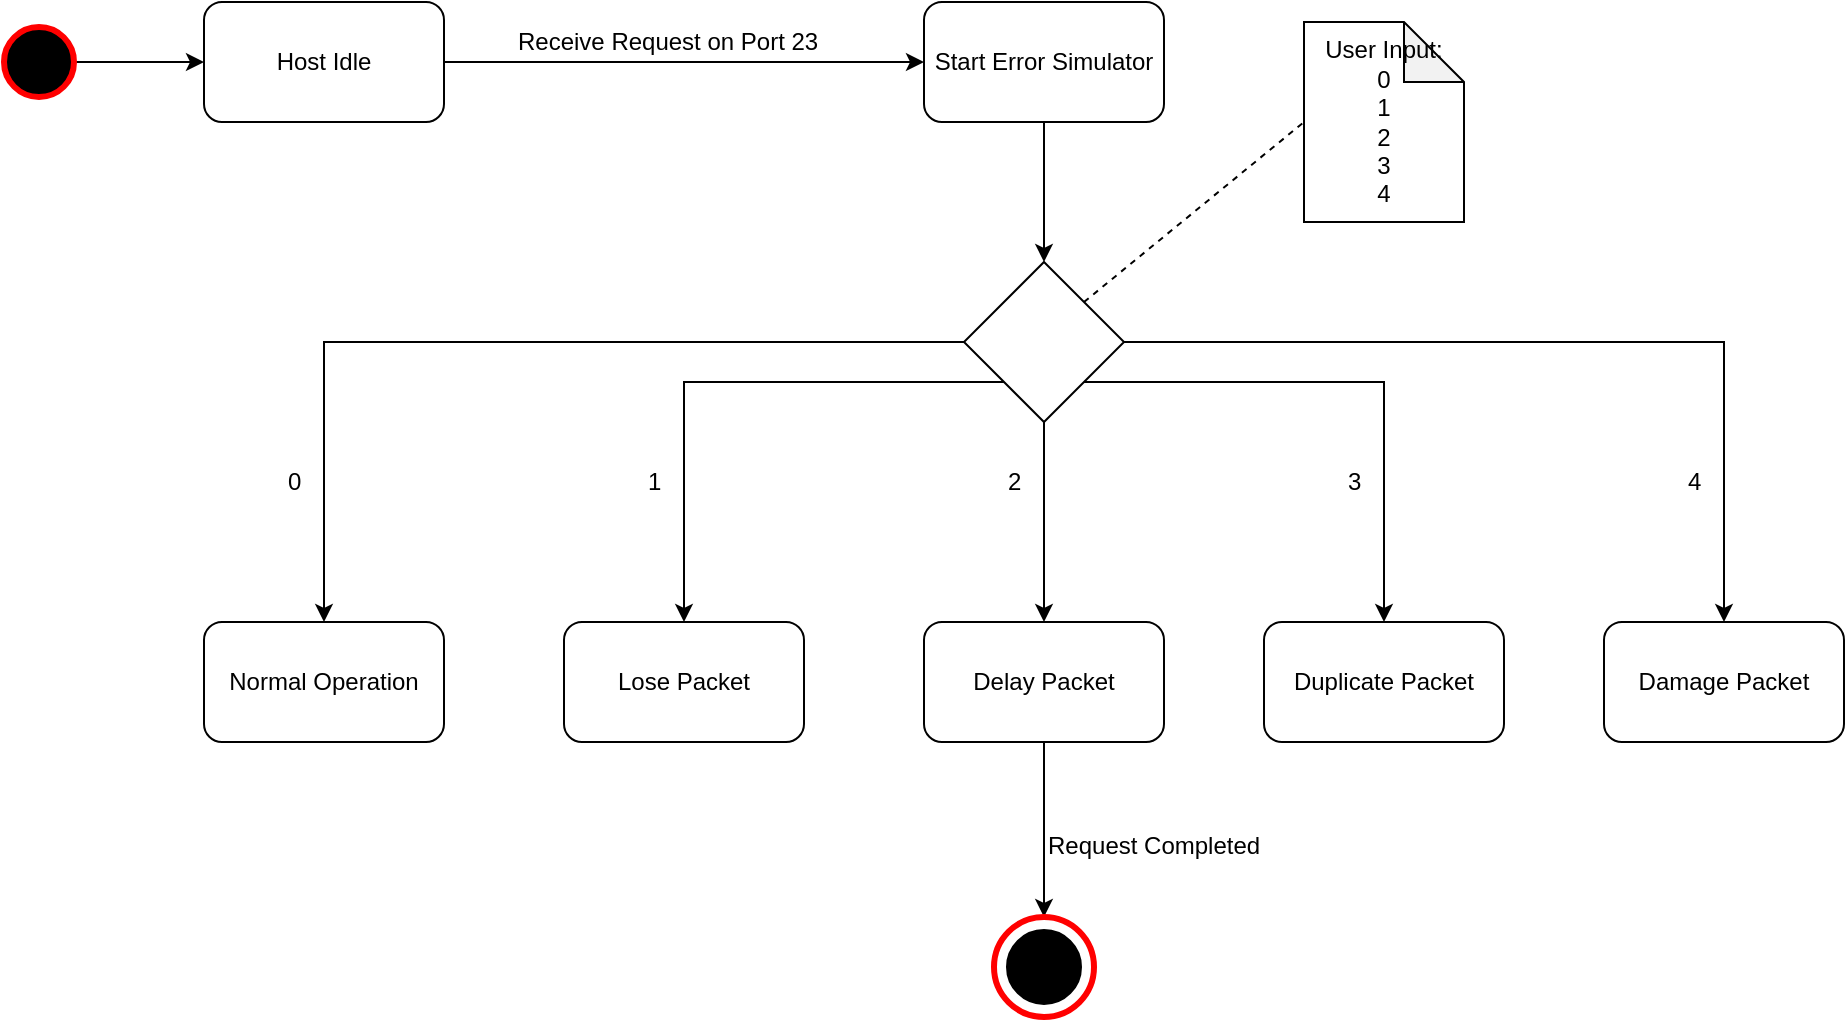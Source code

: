 <mxfile version="10.7.5"><diagram id="XVViS-f-FWu3UIzdUpqs" name="Page-1"><mxGraphModel dx="1083" dy="774" grid="1" gridSize="10" guides="1" tooltips="1" connect="1" arrows="1" fold="1" page="1" pageScale="1" pageWidth="1100" pageHeight="850" math="0" shadow="0"><root><mxCell id="0"/><mxCell id="1" parent="0"/><mxCell id="2OTi9_Eb-GqWWzxbbdwq-10" style="edgeStyle=orthogonalEdgeStyle;rounded=0;orthogonalLoop=1;jettySize=auto;html=1;exitX=1;exitY=0.5;exitDx=0;exitDy=0;" edge="1" parent="1" source="2OTi9_Eb-GqWWzxbbdwq-1" target="2OTi9_Eb-GqWWzxbbdwq-2"><mxGeometry relative="1" as="geometry"/></mxCell><mxCell id="2OTi9_Eb-GqWWzxbbdwq-1" value="&lt;div&gt;Host Idle&lt;/div&gt;" style="rounded=1;whiteSpace=wrap;html=1;" vertex="1" parent="1"><mxGeometry x="140" y="160" width="120" height="60" as="geometry"/></mxCell><mxCell id="2OTi9_Eb-GqWWzxbbdwq-11" style="edgeStyle=orthogonalEdgeStyle;rounded=0;orthogonalLoop=1;jettySize=auto;html=1;exitX=0.5;exitY=1;exitDx=0;exitDy=0;entryX=0.5;entryY=0;entryDx=0;entryDy=0;" edge="1" parent="1" source="2OTi9_Eb-GqWWzxbbdwq-2" target="2OTi9_Eb-GqWWzxbbdwq-3"><mxGeometry relative="1" as="geometry"/></mxCell><mxCell id="2OTi9_Eb-GqWWzxbbdwq-2" value="Start Error Simulator" style="rounded=1;whiteSpace=wrap;html=1;" vertex="1" parent="1"><mxGeometry x="500" y="160" width="120" height="60" as="geometry"/></mxCell><mxCell id="2OTi9_Eb-GqWWzxbbdwq-12" style="edgeStyle=orthogonalEdgeStyle;rounded=0;orthogonalLoop=1;jettySize=auto;html=1;exitX=0.5;exitY=1;exitDx=0;exitDy=0;" edge="1" parent="1" source="2OTi9_Eb-GqWWzxbbdwq-3" target="2OTi9_Eb-GqWWzxbbdwq-6"><mxGeometry relative="1" as="geometry"/></mxCell><mxCell id="2OTi9_Eb-GqWWzxbbdwq-13" style="edgeStyle=orthogonalEdgeStyle;rounded=0;orthogonalLoop=1;jettySize=auto;html=1;exitX=0;exitY=0.5;exitDx=0;exitDy=0;" edge="1" parent="1" source="2OTi9_Eb-GqWWzxbbdwq-3" target="2OTi9_Eb-GqWWzxbbdwq-4"><mxGeometry relative="1" as="geometry"/></mxCell><mxCell id="2OTi9_Eb-GqWWzxbbdwq-14" style="edgeStyle=orthogonalEdgeStyle;rounded=0;orthogonalLoop=1;jettySize=auto;html=1;exitX=0;exitY=1;exitDx=0;exitDy=0;" edge="1" parent="1" source="2OTi9_Eb-GqWWzxbbdwq-3" target="2OTi9_Eb-GqWWzxbbdwq-5"><mxGeometry relative="1" as="geometry"/></mxCell><mxCell id="2OTi9_Eb-GqWWzxbbdwq-15" style="edgeStyle=orthogonalEdgeStyle;rounded=0;orthogonalLoop=1;jettySize=auto;html=1;exitX=1;exitY=1;exitDx=0;exitDy=0;" edge="1" parent="1" source="2OTi9_Eb-GqWWzxbbdwq-3" target="2OTi9_Eb-GqWWzxbbdwq-7"><mxGeometry relative="1" as="geometry"/></mxCell><mxCell id="2OTi9_Eb-GqWWzxbbdwq-16" style="edgeStyle=orthogonalEdgeStyle;rounded=0;orthogonalLoop=1;jettySize=auto;html=1;exitX=1;exitY=0.5;exitDx=0;exitDy=0;" edge="1" parent="1" source="2OTi9_Eb-GqWWzxbbdwq-3" target="2OTi9_Eb-GqWWzxbbdwq-8"><mxGeometry relative="1" as="geometry"/></mxCell><mxCell id="2OTi9_Eb-GqWWzxbbdwq-3" value="" style="rhombus;whiteSpace=wrap;html=1;" vertex="1" parent="1"><mxGeometry x="520" y="290" width="80" height="80" as="geometry"/></mxCell><mxCell id="2OTi9_Eb-GqWWzxbbdwq-4" value="Normal Operation" style="rounded=1;whiteSpace=wrap;html=1;" vertex="1" parent="1"><mxGeometry x="140" y="470" width="120" height="60" as="geometry"/></mxCell><mxCell id="2OTi9_Eb-GqWWzxbbdwq-5" value="Lose Packet" style="rounded=1;whiteSpace=wrap;html=1;" vertex="1" parent="1"><mxGeometry x="320" y="470" width="120" height="60" as="geometry"/></mxCell><mxCell id="2OTi9_Eb-GqWWzxbbdwq-33" style="edgeStyle=orthogonalEdgeStyle;rounded=0;orthogonalLoop=1;jettySize=auto;html=1;exitX=0.5;exitY=1;exitDx=0;exitDy=0;entryX=0.5;entryY=0;entryDx=0;entryDy=0;" edge="1" parent="1" source="2OTi9_Eb-GqWWzxbbdwq-6" target="2OTi9_Eb-GqWWzxbbdwq-31"><mxGeometry relative="1" as="geometry"/></mxCell><mxCell id="2OTi9_Eb-GqWWzxbbdwq-6" value="Delay Packet" style="rounded=1;whiteSpace=wrap;html=1;" vertex="1" parent="1"><mxGeometry x="500" y="470" width="120" height="60" as="geometry"/></mxCell><mxCell id="2OTi9_Eb-GqWWzxbbdwq-7" value="Duplicate Packet" style="rounded=1;whiteSpace=wrap;html=1;" vertex="1" parent="1"><mxGeometry x="670" y="470" width="120" height="60" as="geometry"/></mxCell><mxCell id="2OTi9_Eb-GqWWzxbbdwq-8" value="Damage Packet" style="rounded=1;whiteSpace=wrap;html=1;" vertex="1" parent="1"><mxGeometry x="840" y="470" width="120" height="60" as="geometry"/></mxCell><mxCell id="2OTi9_Eb-GqWWzxbbdwq-17" value="&lt;div&gt;Receive Request on Port 23&lt;/div&gt;" style="text;html=1;resizable=0;points=[];autosize=1;align=left;verticalAlign=top;spacingTop=-4;" vertex="1" parent="1"><mxGeometry x="295" y="170" width="170" height="20" as="geometry"/></mxCell><mxCell id="2OTi9_Eb-GqWWzxbbdwq-18" value="&lt;div&gt;User Input:&lt;/div&gt;&lt;div&gt;0&lt;/div&gt;&lt;div&gt;1&lt;/div&gt;&lt;div&gt;2&lt;/div&gt;&lt;div&gt;3&lt;/div&gt;&lt;div&gt;4&lt;/div&gt;" style="shape=note;whiteSpace=wrap;html=1;backgroundOutline=1;darkOpacity=0.05;" vertex="1" parent="1"><mxGeometry x="690" y="170" width="80" height="100" as="geometry"/></mxCell><mxCell id="2OTi9_Eb-GqWWzxbbdwq-20" value="" style="endArrow=none;dashed=1;html=1;entryX=0;entryY=0.5;entryDx=0;entryDy=0;entryPerimeter=0;exitX=1;exitY=0;exitDx=0;exitDy=0;" edge="1" parent="1" source="2OTi9_Eb-GqWWzxbbdwq-3" target="2OTi9_Eb-GqWWzxbbdwq-18"><mxGeometry width="50" height="50" relative="1" as="geometry"><mxPoint x="580" y="315" as="sourcePoint"/><mxPoint x="630" y="265" as="targetPoint"/></mxGeometry></mxCell><mxCell id="2OTi9_Eb-GqWWzxbbdwq-21" value="0" style="text;html=1;resizable=0;points=[];autosize=1;align=left;verticalAlign=top;spacingTop=-4;" vertex="1" parent="1"><mxGeometry x="180" y="390" width="20" height="20" as="geometry"/></mxCell><mxCell id="2OTi9_Eb-GqWWzxbbdwq-22" value="1" style="text;html=1;resizable=0;points=[];autosize=1;align=left;verticalAlign=top;spacingTop=-4;" vertex="1" parent="1"><mxGeometry x="360" y="390" width="20" height="20" as="geometry"/></mxCell><mxCell id="2OTi9_Eb-GqWWzxbbdwq-23" value="2" style="text;html=1;resizable=0;points=[];autosize=1;align=left;verticalAlign=top;spacingTop=-4;" vertex="1" parent="1"><mxGeometry x="540" y="390" width="20" height="20" as="geometry"/></mxCell><mxCell id="2OTi9_Eb-GqWWzxbbdwq-25" value="3" style="text;html=1;resizable=0;points=[];autosize=1;align=left;verticalAlign=top;spacingTop=-4;" vertex="1" parent="1"><mxGeometry x="710" y="390" width="20" height="20" as="geometry"/></mxCell><mxCell id="2OTi9_Eb-GqWWzxbbdwq-26" value="4" style="text;html=1;resizable=0;points=[];autosize=1;align=left;verticalAlign=top;spacingTop=-4;" vertex="1" parent="1"><mxGeometry x="880" y="390" width="20" height="20" as="geometry"/></mxCell><mxCell id="2OTi9_Eb-GqWWzxbbdwq-29" style="edgeStyle=orthogonalEdgeStyle;rounded=0;orthogonalLoop=1;jettySize=auto;html=1;exitX=1;exitY=0.5;exitDx=0;exitDy=0;entryX=0;entryY=0.5;entryDx=0;entryDy=0;" edge="1" parent="1" source="2OTi9_Eb-GqWWzxbbdwq-28" target="2OTi9_Eb-GqWWzxbbdwq-1"><mxGeometry relative="1" as="geometry"/></mxCell><mxCell id="2OTi9_Eb-GqWWzxbbdwq-28" value="" style="ellipse;whiteSpace=wrap;html=1;aspect=fixed;gradientColor=none;fillColor=#000000;strokeWidth=3;strokeColor=#FF0000;" vertex="1" parent="1"><mxGeometry x="40" y="172.5" width="35" height="35" as="geometry"/></mxCell><mxCell id="2OTi9_Eb-GqWWzxbbdwq-30" value="" style="ellipse;whiteSpace=wrap;html=1;aspect=fixed;gradientColor=none;fillColor=#000000;strokeWidth=3;strokeColor=#000000;" vertex="1" parent="1"><mxGeometry x="542.5" y="625" width="35" height="35" as="geometry"/></mxCell><mxCell id="2OTi9_Eb-GqWWzxbbdwq-31" value="" style="ellipse;whiteSpace=wrap;html=1;aspect=fixed;gradientColor=none;fillColor=none;strokeWidth=3;strokeColor=#FF0000;" vertex="1" parent="1"><mxGeometry x="535" y="617.5" width="50" height="50" as="geometry"/></mxCell><mxCell id="2OTi9_Eb-GqWWzxbbdwq-36" value="&lt;div&gt;Request Completed&lt;/div&gt;" style="text;html=1;resizable=0;points=[];autosize=1;align=left;verticalAlign=top;spacingTop=-4;" vertex="1" parent="1"><mxGeometry x="560" y="572" width="120" height="20" as="geometry"/></mxCell></root></mxGraphModel></diagram></mxfile>